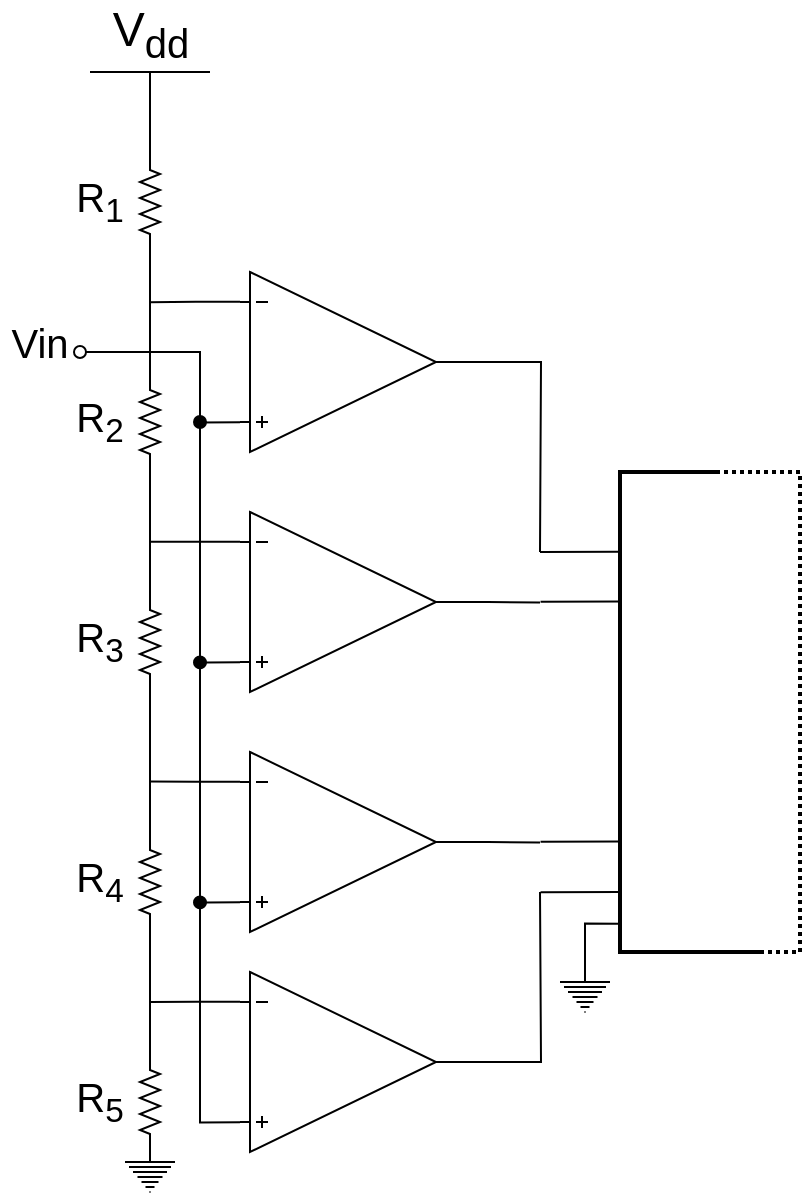 <mxfile version="20.6.2" type="device"><diagram id="4AZHtQn19NRo_H1mGUZh" name="Page-1"><mxGraphModel dx="813" dy="481" grid="1" gridSize="10" guides="1" tooltips="1" connect="1" arrows="1" fold="1" page="1" pageScale="1" pageWidth="850" pageHeight="1100" math="0" shadow="0"><root><mxCell id="0"/><mxCell id="1" parent="0"/><mxCell id="A1MaAaJ996v2xvxEzFVd-6" style="edgeStyle=orthogonalEdgeStyle;rounded=0;orthogonalLoop=1;jettySize=auto;html=1;exitX=1;exitY=0.5;exitDx=0;exitDy=0;exitPerimeter=0;fontSize=12;endArrow=none;endFill=0;" parent="1" source="A1MaAaJ996v2xvxEzFVd-1" edge="1"><mxGeometry relative="1" as="geometry"><mxPoint x="440" y="600" as="targetPoint"/></mxGeometry></mxCell><mxCell id="A1MaAaJ996v2xvxEzFVd-28" style="edgeStyle=orthogonalEdgeStyle;rounded=0;orthogonalLoop=1;jettySize=auto;html=1;exitX=0;exitY=0.165;exitDx=0;exitDy=0;exitPerimeter=0;fontSize=12;endArrow=none;endFill=0;" parent="1" source="A1MaAaJ996v2xvxEzFVd-1" edge="1"><mxGeometry relative="1" as="geometry"><mxPoint x="244.8" y="475.067" as="targetPoint"/></mxGeometry></mxCell><mxCell id="A1MaAaJ996v2xvxEzFVd-29" style="edgeStyle=orthogonalEdgeStyle;rounded=0;orthogonalLoop=1;jettySize=auto;html=1;exitX=0;exitY=0.835;exitDx=0;exitDy=0;exitPerimeter=0;fontSize=12;endArrow=none;endFill=0;entryX=0;entryY=0.835;entryDx=0;entryDy=0;entryPerimeter=0;" parent="1" source="A1MaAaJ996v2xvxEzFVd-1" target="A1MaAaJ996v2xvxEzFVd-4" edge="1"><mxGeometry relative="1" as="geometry"><mxPoint x="270" y="660" as="targetPoint"/></mxGeometry></mxCell><mxCell id="A1MaAaJ996v2xvxEzFVd-1" value="" style="verticalLabelPosition=bottom;shadow=0;dashed=0;align=center;html=1;verticalAlign=top;shape=stencil(pVXbcoMgFPwaHpsRyEUfU9u+9huIIZUJgoMkaf++R9E2qGGMzjjOnD26uy4cRDStclZyRCJWlTyziL4hQq7MCHaQABPo5A5MIlcqVnCHfJbcMCu0YhLwfVHCHbuHKmv0md/E0bZvC5VzI6zr3lrGuC7pO4r2ANYXTTOtFPgA0srr3PWBmwllPStCvThqsCQKbrlxeOv526t+2mqFtxuHIPLxnBoirzP0YjpPT1/sBDXcU5unBTCsncRTPm+1xaQfKV6iSmaqxsm4Kk0BebSlaHpg2fnL6Is6jnotWb17B42uXegr/7e18S2FUugIpFB3BG4a/hjWweUbp/A9JJNMZFJXPLBggA9yaNAH4dH0pA0PpHoSUrrjIaD6VPT+mOHFwU1jCHnYLfYwjcH3EC/OAa8XBxEvDqJnYk4S2D8Ld2SGix5FHD7Xxsak6z3c7c1rg3FpUPdbboBf);fontSize=12;strokeWidth=1;" parent="1" vertex="1"><mxGeometry x="290" y="460" width="98" height="90" as="geometry"/></mxCell><mxCell id="A1MaAaJ996v2xvxEzFVd-9" style="edgeStyle=orthogonalEdgeStyle;rounded=0;orthogonalLoop=1;jettySize=auto;html=1;exitX=1;exitY=0.5;exitDx=0;exitDy=0;exitPerimeter=0;fontSize=12;endArrow=none;endFill=0;" parent="1" source="A1MaAaJ996v2xvxEzFVd-2" edge="1"><mxGeometry relative="1" as="geometry"><mxPoint x="440" y="625.19" as="targetPoint"/></mxGeometry></mxCell><mxCell id="A1MaAaJ996v2xvxEzFVd-27" style="edgeStyle=orthogonalEdgeStyle;rounded=0;orthogonalLoop=1;jettySize=auto;html=1;exitX=0;exitY=0.165;exitDx=0;exitDy=0;exitPerimeter=0;fontSize=12;endArrow=none;endFill=0;" parent="1" source="A1MaAaJ996v2xvxEzFVd-2" edge="1"><mxGeometry relative="1" as="geometry"><mxPoint x="244.533" y="594.933" as="targetPoint"/></mxGeometry></mxCell><mxCell id="A1MaAaJ996v2xvxEzFVd-31" style="edgeStyle=orthogonalEdgeStyle;rounded=0;orthogonalLoop=1;jettySize=auto;html=1;exitX=0;exitY=0.835;exitDx=0;exitDy=0;exitPerimeter=0;fontSize=12;endArrow=oval;endFill=1;" parent="1" source="A1MaAaJ996v2xvxEzFVd-2" edge="1"><mxGeometry relative="1" as="geometry"><mxPoint x="270" y="655.08" as="targetPoint"/></mxGeometry></mxCell><mxCell id="A1MaAaJ996v2xvxEzFVd-2" value="" style="verticalLabelPosition=bottom;shadow=0;dashed=0;align=center;html=1;verticalAlign=top;shape=stencil(pVXbcoMgFPwaHpsRyEUfU9u+9huIIZUJgoMkaf++R9E2qGGMzjjOnD26uy4cRDStclZyRCJWlTyziL4hQq7MCHaQABPo5A5MIlcqVnCHfJbcMCu0YhLwfVHCHbuHKmv0md/E0bZvC5VzI6zr3lrGuC7pO4r2ANYXTTOtFPgA0srr3PWBmwllPStCvThqsCQKbrlxeOv526t+2mqFtxuHIPLxnBoirzP0YjpPT1/sBDXcU5unBTCsncRTPm+1xaQfKV6iSmaqxsm4Kk0BebSlaHpg2fnL6Is6jnotWb17B42uXegr/7e18S2FUugIpFB3BG4a/hjWweUbp/A9JJNMZFJXPLBggA9yaNAH4dH0pA0PpHoSUrrjIaD6VPT+mOHFwU1jCHnYLfYwjcH3EC/OAa8XBxEvDqJnYk4S2D8Ld2SGix5FHD7Xxsak6z3c7c1rg3FpUPdbboBf);" parent="1" vertex="1"><mxGeometry x="290" y="580" width="98" height="90" as="geometry"/></mxCell><mxCell id="A1MaAaJ996v2xvxEzFVd-11" style="edgeStyle=orthogonalEdgeStyle;rounded=0;orthogonalLoop=1;jettySize=auto;html=1;exitX=1;exitY=0.5;exitDx=0;exitDy=0;exitPerimeter=0;fontSize=12;endArrow=none;endFill=0;" parent="1" source="A1MaAaJ996v2xvxEzFVd-3" edge="1"><mxGeometry relative="1" as="geometry"><mxPoint x="440" y="745.19" as="targetPoint"/></mxGeometry></mxCell><mxCell id="A1MaAaJ996v2xvxEzFVd-26" style="edgeStyle=orthogonalEdgeStyle;rounded=0;orthogonalLoop=1;jettySize=auto;html=1;exitX=0;exitY=0.165;exitDx=0;exitDy=0;exitPerimeter=0;fontSize=12;endArrow=none;endFill=0;" parent="1" source="A1MaAaJ996v2xvxEzFVd-3" edge="1"><mxGeometry relative="1" as="geometry"><mxPoint x="244.667" y="714.8" as="targetPoint"/></mxGeometry></mxCell><mxCell id="A1MaAaJ996v2xvxEzFVd-30" style="edgeStyle=orthogonalEdgeStyle;rounded=0;orthogonalLoop=1;jettySize=auto;html=1;exitX=0;exitY=0.835;exitDx=0;exitDy=0;exitPerimeter=0;fontSize=12;endArrow=oval;endFill=1;" parent="1" source="A1MaAaJ996v2xvxEzFVd-3" edge="1"><mxGeometry relative="1" as="geometry"><mxPoint x="270" y="775.08" as="targetPoint"/></mxGeometry></mxCell><mxCell id="A1MaAaJ996v2xvxEzFVd-3" value="" style="verticalLabelPosition=bottom;shadow=0;dashed=0;align=center;html=1;verticalAlign=top;shape=stencil(pVXbcoMgFPwaHpsRyEUfU9u+9huIIZUJgoMkaf++R9E2qGGMzjjOnD26uy4cRDStclZyRCJWlTyziL4hQq7MCHaQABPo5A5MIlcqVnCHfJbcMCu0YhLwfVHCHbuHKmv0md/E0bZvC5VzI6zr3lrGuC7pO4r2ANYXTTOtFPgA0srr3PWBmwllPStCvThqsCQKbrlxeOv526t+2mqFtxuHIPLxnBoirzP0YjpPT1/sBDXcU5unBTCsncRTPm+1xaQfKV6iSmaqxsm4Kk0BebSlaHpg2fnL6Is6jnotWb17B42uXegr/7e18S2FUugIpFB3BG4a/hjWweUbp/A9JJNMZFJXPLBggA9yaNAH4dH0pA0PpHoSUrrjIaD6VPT+mOHFwU1jCHnYLfYwjcH3EC/OAa8XBxEvDqJnYk4S2D8Ld2SGix5FHD7Xxsak6z3c7c1rg3FpUPdbboBf);" parent="1" vertex="1"><mxGeometry x="290" y="700" width="98" height="90" as="geometry"/></mxCell><mxCell id="A1MaAaJ996v2xvxEzFVd-12" style="edgeStyle=orthogonalEdgeStyle;rounded=0;orthogonalLoop=1;jettySize=auto;html=1;exitX=1;exitY=0.5;exitDx=0;exitDy=0;exitPerimeter=0;fontSize=12;endArrow=none;endFill=0;" parent="1" source="A1MaAaJ996v2xvxEzFVd-4" edge="1"><mxGeometry relative="1" as="geometry"><mxPoint x="440" y="770" as="targetPoint"/></mxGeometry></mxCell><mxCell id="A1MaAaJ996v2xvxEzFVd-25" style="edgeStyle=orthogonalEdgeStyle;rounded=0;orthogonalLoop=1;jettySize=auto;html=1;exitX=0;exitY=0.165;exitDx=0;exitDy=0;exitPerimeter=0;fontSize=12;endArrow=none;endFill=0;" parent="1" source="A1MaAaJ996v2xvxEzFVd-4" edge="1"><mxGeometry relative="1" as="geometry"><mxPoint x="245" y="825" as="targetPoint"/></mxGeometry></mxCell><mxCell id="A1MaAaJ996v2xvxEzFVd-4" value="" style="verticalLabelPosition=bottom;shadow=0;dashed=0;align=center;html=1;verticalAlign=top;shape=stencil(pVXbcoMgFPwaHpsRyEUfU9u+9huIIZUJgoMkaf++R9E2qGGMzjjOnD26uy4cRDStclZyRCJWlTyziL4hQq7MCHaQABPo5A5MIlcqVnCHfJbcMCu0YhLwfVHCHbuHKmv0md/E0bZvC5VzI6zr3lrGuC7pO4r2ANYXTTOtFPgA0srr3PWBmwllPStCvThqsCQKbrlxeOv526t+2mqFtxuHIPLxnBoirzP0YjpPT1/sBDXcU5unBTCsncRTPm+1xaQfKV6iSmaqxsm4Kk0BebSlaHpg2fnL6Is6jnotWb17B42uXegr/7e18S2FUugIpFB3BG4a/hjWweUbp/A9JJNMZFJXPLBggA9yaNAH4dH0pA0PpHoSUrrjIaD6VPT+mOHFwU1jCHnYLfYwjcH3EC/OAa8XBxEvDqJnYk4S2D8Ld2SGix5FHD7Xxsak6z3c7c1rg3FpUPdbboBf);" parent="1" vertex="1"><mxGeometry x="290" y="810" width="98" height="90" as="geometry"/></mxCell><mxCell id="A1MaAaJ996v2xvxEzFVd-7" value="" style="endArrow=none;html=1;rounded=0;fontSize=12;entryX=-0.003;entryY=0.166;entryDx=0;entryDy=0;entryPerimeter=0;" parent="1" edge="1"><mxGeometry width="50" height="50" relative="1" as="geometry"><mxPoint x="440" y="600" as="sourcePoint"/><mxPoint x="479.73" y="599.84" as="targetPoint"/></mxGeometry></mxCell><mxCell id="A1MaAaJ996v2xvxEzFVd-8" value="" style="endArrow=none;html=1;rounded=0;fontSize=12;entryX=-0.003;entryY=0.166;entryDx=0;entryDy=0;entryPerimeter=0;" parent="1" edge="1"><mxGeometry width="50" height="50" relative="1" as="geometry"><mxPoint x="440.27" y="624.92" as="sourcePoint"/><mxPoint x="480" y="624.76" as="targetPoint"/></mxGeometry></mxCell><mxCell id="A1MaAaJ996v2xvxEzFVd-10" value="" style="endArrow=none;html=1;rounded=0;fontSize=12;entryX=-0.003;entryY=0.166;entryDx=0;entryDy=0;entryPerimeter=0;" parent="1" edge="1"><mxGeometry width="50" height="50" relative="1" as="geometry"><mxPoint x="440.27" y="744.92" as="sourcePoint"/><mxPoint x="480" y="744.76" as="targetPoint"/></mxGeometry></mxCell><mxCell id="A1MaAaJ996v2xvxEzFVd-13" value="" style="endArrow=none;html=1;rounded=0;fontSize=12;entryX=-0.003;entryY=0.166;entryDx=0;entryDy=0;entryPerimeter=0;" parent="1" edge="1"><mxGeometry width="50" height="50" relative="1" as="geometry"><mxPoint x="440.27" y="770.16" as="sourcePoint"/><mxPoint x="480" y="770" as="targetPoint"/></mxGeometry></mxCell><mxCell id="A1MaAaJ996v2xvxEzFVd-20" style="edgeStyle=orthogonalEdgeStyle;rounded=0;orthogonalLoop=1;jettySize=auto;html=1;exitX=1;exitY=0.5;exitDx=0;exitDy=0;exitPerimeter=0;entryX=0;entryY=0.5;entryDx=0;entryDy=0;entryPerimeter=0;fontSize=12;endArrow=none;endFill=0;" parent="1" source="A1MaAaJ996v2xvxEzFVd-14" target="A1MaAaJ996v2xvxEzFVd-15" edge="1"><mxGeometry relative="1" as="geometry"/></mxCell><mxCell id="A1MaAaJ996v2xvxEzFVd-14" value="" style="pointerEvents=1;verticalLabelPosition=bottom;shadow=0;dashed=0;align=center;html=1;verticalAlign=top;shape=mxgraph.electrical.resistors.resistor_2;strokeWidth=1;fontSize=12;rotation=90;" parent="1" vertex="1"><mxGeometry x="220" y="420" width="50" height="10" as="geometry"/></mxCell><mxCell id="A1MaAaJ996v2xvxEzFVd-21" style="edgeStyle=orthogonalEdgeStyle;rounded=0;orthogonalLoop=1;jettySize=auto;html=1;exitX=1;exitY=0.5;exitDx=0;exitDy=0;exitPerimeter=0;entryX=0;entryY=0.5;entryDx=0;entryDy=0;entryPerimeter=0;fontSize=12;endArrow=none;endFill=0;" parent="1" source="A1MaAaJ996v2xvxEzFVd-15" target="A1MaAaJ996v2xvxEzFVd-16" edge="1"><mxGeometry relative="1" as="geometry"/></mxCell><mxCell id="A1MaAaJ996v2xvxEzFVd-15" value="" style="pointerEvents=1;verticalLabelPosition=bottom;shadow=0;dashed=0;align=center;html=1;verticalAlign=top;shape=mxgraph.electrical.resistors.resistor_2;strokeWidth=1;fontSize=12;rotation=90;" parent="1" vertex="1"><mxGeometry x="220" y="530" width="50" height="10" as="geometry"/></mxCell><mxCell id="A1MaAaJ996v2xvxEzFVd-22" style="edgeStyle=orthogonalEdgeStyle;rounded=0;orthogonalLoop=1;jettySize=auto;html=1;exitX=1;exitY=0.5;exitDx=0;exitDy=0;exitPerimeter=0;entryX=0;entryY=0.5;entryDx=0;entryDy=0;entryPerimeter=0;fontSize=12;endArrow=none;endFill=0;" parent="1" source="A1MaAaJ996v2xvxEzFVd-16" target="A1MaAaJ996v2xvxEzFVd-17" edge="1"><mxGeometry relative="1" as="geometry"/></mxCell><mxCell id="A1MaAaJ996v2xvxEzFVd-16" value="" style="pointerEvents=1;verticalLabelPosition=bottom;shadow=0;dashed=0;align=center;html=1;verticalAlign=top;shape=mxgraph.electrical.resistors.resistor_2;strokeWidth=1;fontSize=12;rotation=90;" parent="1" vertex="1"><mxGeometry x="220" y="640" width="50" height="10" as="geometry"/></mxCell><mxCell id="A1MaAaJ996v2xvxEzFVd-23" style="edgeStyle=orthogonalEdgeStyle;rounded=0;orthogonalLoop=1;jettySize=auto;html=1;exitX=1;exitY=0.5;exitDx=0;exitDy=0;exitPerimeter=0;entryX=0;entryY=0.5;entryDx=0;entryDy=0;entryPerimeter=0;fontSize=12;endArrow=none;endFill=0;" parent="1" source="A1MaAaJ996v2xvxEzFVd-17" target="A1MaAaJ996v2xvxEzFVd-18" edge="1"><mxGeometry relative="1" as="geometry"/></mxCell><mxCell id="A1MaAaJ996v2xvxEzFVd-17" value="" style="pointerEvents=1;verticalLabelPosition=bottom;shadow=0;dashed=0;align=center;html=1;verticalAlign=top;shape=mxgraph.electrical.resistors.resistor_2;strokeWidth=1;fontSize=12;rotation=90;" parent="1" vertex="1"><mxGeometry x="220" y="760" width="50" height="10" as="geometry"/></mxCell><mxCell id="A1MaAaJ996v2xvxEzFVd-18" value="" style="pointerEvents=1;verticalLabelPosition=bottom;shadow=0;dashed=0;align=center;html=1;verticalAlign=top;shape=mxgraph.electrical.resistors.resistor_2;strokeWidth=1;fontSize=12;rotation=90;" parent="1" vertex="1"><mxGeometry x="220" y="870" width="50" height="10" as="geometry"/></mxCell><mxCell id="A1MaAaJ996v2xvxEzFVd-19" value="V&lt;sub&gt;dd&lt;/sub&gt;" style="verticalLabelPosition=top;verticalAlign=bottom;shape=mxgraph.electrical.signal_sources.vdd;shadow=0;dashed=0;align=center;strokeWidth=1;fontSize=24;html=1;flipV=1;" parent="1" vertex="1"><mxGeometry x="215" y="360" width="60" height="40" as="geometry"/></mxCell><mxCell id="A1MaAaJ996v2xvxEzFVd-24" value="" style="pointerEvents=1;verticalLabelPosition=bottom;shadow=0;dashed=0;align=center;html=1;verticalAlign=top;shape=mxgraph.electrical.signal_sources.protective_earth;strokeWidth=1;fontSize=12;" parent="1" vertex="1"><mxGeometry x="232.5" y="900" width="25" height="20" as="geometry"/></mxCell><mxCell id="A1MaAaJ996v2xvxEzFVd-32" value="" style="endArrow=oval;html=1;rounded=0;fontSize=12;endFill=1;startArrow=oval;startFill=0;" parent="1" edge="1"><mxGeometry width="50" height="50" relative="1" as="geometry"><mxPoint x="210" y="500" as="sourcePoint"/><mxPoint x="270" y="535" as="targetPoint"/><Array as="points"><mxPoint x="270" y="500"/></Array></mxGeometry></mxCell><mxCell id="A1MaAaJ996v2xvxEzFVd-33" value="Vin" style="text;html=1;strokeColor=none;fillColor=none;align=center;verticalAlign=middle;whiteSpace=wrap;rounded=0;strokeWidth=1;fontSize=20;" parent="1" vertex="1"><mxGeometry x="170" y="480" width="40" height="30" as="geometry"/></mxCell><mxCell id="A1MaAaJ996v2xvxEzFVd-36" style="edgeStyle=orthogonalEdgeStyle;rounded=0;orthogonalLoop=1;jettySize=auto;html=1;exitX=0.5;exitY=0;exitDx=0;exitDy=0;exitPerimeter=0;entryX=0.002;entryY=0.941;entryDx=0;entryDy=0;entryPerimeter=0;fontSize=20;startArrow=none;startFill=0;endArrow=none;endFill=0;" parent="1" source="A1MaAaJ996v2xvxEzFVd-35" edge="1"><mxGeometry relative="1" as="geometry"><mxPoint x="480.18" y="785.84" as="targetPoint"/><Array as="points"><mxPoint x="462" y="786"/></Array></mxGeometry></mxCell><mxCell id="A1MaAaJ996v2xvxEzFVd-35" value="" style="pointerEvents=1;verticalLabelPosition=bottom;shadow=0;dashed=0;align=center;html=1;verticalAlign=top;shape=mxgraph.electrical.signal_sources.protective_earth;strokeWidth=1;fontSize=12;" parent="1" vertex="1"><mxGeometry x="450" y="810" width="25" height="20" as="geometry"/></mxCell><mxCell id="A1MaAaJ996v2xvxEzFVd-37" value="" style="endArrow=none;html=1;rounded=0;fontSize=20;strokeWidth=2;" parent="1" edge="1"><mxGeometry width="50" height="50" relative="1" as="geometry"><mxPoint x="550" y="800" as="sourcePoint"/><mxPoint x="530" y="560" as="targetPoint"/><Array as="points"><mxPoint x="480" y="800"/><mxPoint x="480" y="560"/></Array></mxGeometry></mxCell><mxCell id="A1MaAaJ996v2xvxEzFVd-39" value="" style="endArrow=none;html=1;rounded=0;fontSize=20;strokeWidth=2;dashed=1;dashPattern=1 1;" parent="1" edge="1"><mxGeometry width="50" height="50" relative="1" as="geometry"><mxPoint x="550" y="800" as="sourcePoint"/><mxPoint x="530" y="560" as="targetPoint"/><Array as="points"><mxPoint x="570" y="800"/><mxPoint x="570" y="680"/><mxPoint x="570" y="560"/></Array></mxGeometry></mxCell><mxCell id="OLsrPDLnKHtuAiMqHSyX-1" value="R&lt;sub&gt;1&lt;/sub&gt;" style="text;html=1;strokeColor=none;fillColor=none;align=center;verticalAlign=middle;whiteSpace=wrap;rounded=0;fontSize=20;" vertex="1" parent="1"><mxGeometry x="200" y="410" width="40" height="30" as="geometry"/></mxCell><mxCell id="OLsrPDLnKHtuAiMqHSyX-2" value="R&lt;sub&gt;2&lt;/sub&gt;" style="text;html=1;strokeColor=none;fillColor=none;align=center;verticalAlign=middle;whiteSpace=wrap;rounded=0;fontSize=20;" vertex="1" parent="1"><mxGeometry x="200" y="520" width="40" height="30" as="geometry"/></mxCell><mxCell id="OLsrPDLnKHtuAiMqHSyX-3" value="R&lt;sub&gt;3&lt;/sub&gt;" style="text;html=1;strokeColor=none;fillColor=none;align=center;verticalAlign=middle;whiteSpace=wrap;rounded=0;fontSize=20;" vertex="1" parent="1"><mxGeometry x="200" y="630" width="40" height="30" as="geometry"/></mxCell><mxCell id="OLsrPDLnKHtuAiMqHSyX-4" value="R&lt;sub&gt;4&lt;/sub&gt;" style="text;html=1;strokeColor=none;fillColor=none;align=center;verticalAlign=middle;whiteSpace=wrap;rounded=0;fontSize=20;" vertex="1" parent="1"><mxGeometry x="200" y="750" width="40" height="30" as="geometry"/></mxCell><mxCell id="OLsrPDLnKHtuAiMqHSyX-5" value="R&lt;sub&gt;5&lt;/sub&gt;" style="text;html=1;strokeColor=none;fillColor=none;align=center;verticalAlign=middle;whiteSpace=wrap;rounded=0;fontSize=20;" vertex="1" parent="1"><mxGeometry x="200" y="860" width="40" height="30" as="geometry"/></mxCell></root></mxGraphModel></diagram></mxfile>